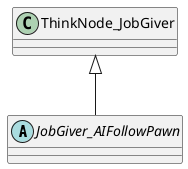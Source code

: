 @startuml
abstract class JobGiver_AIFollowPawn {
}
ThinkNode_JobGiver <|-- JobGiver_AIFollowPawn
@enduml
